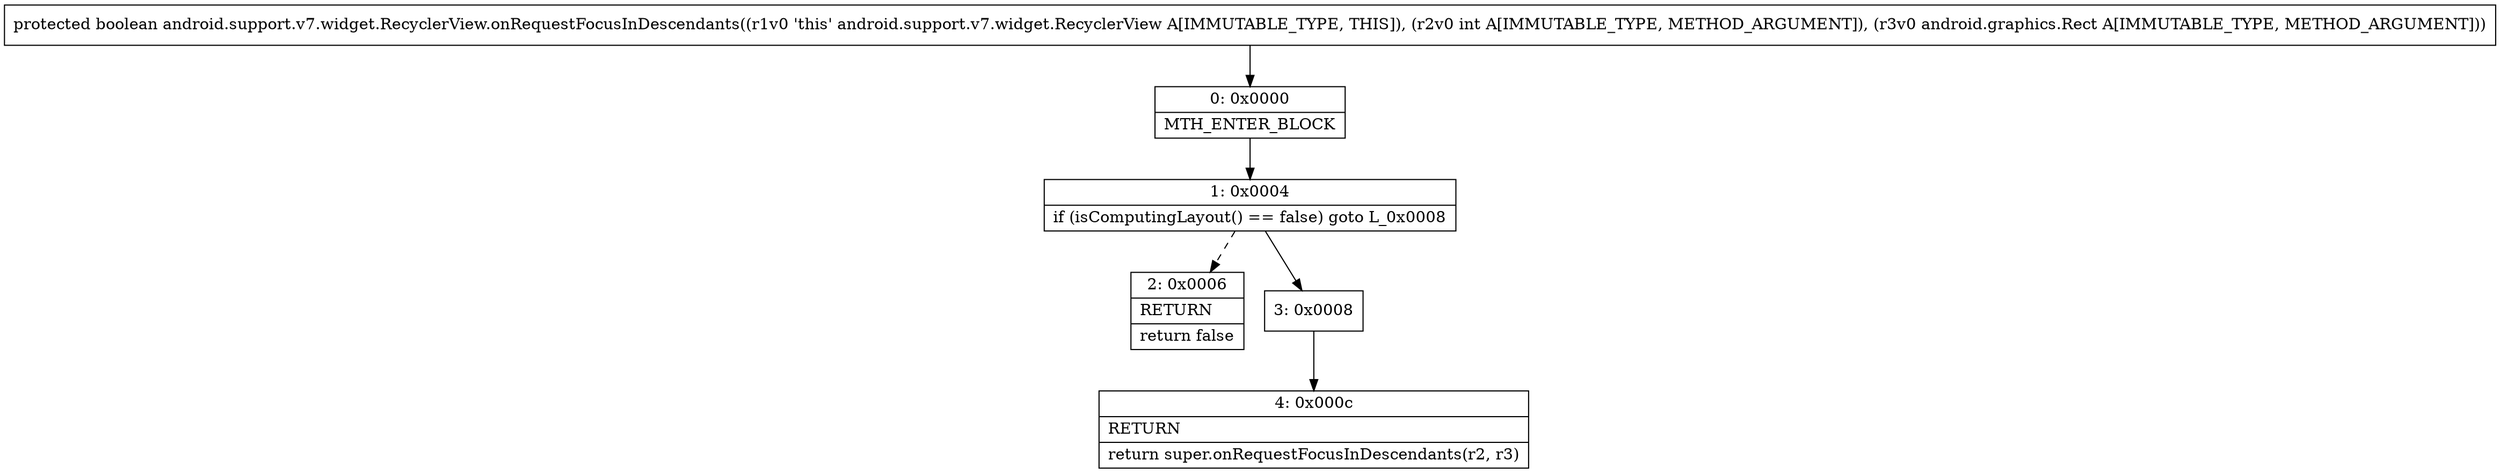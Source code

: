 digraph "CFG forandroid.support.v7.widget.RecyclerView.onRequestFocusInDescendants(ILandroid\/graphics\/Rect;)Z" {
Node_0 [shape=record,label="{0\:\ 0x0000|MTH_ENTER_BLOCK\l}"];
Node_1 [shape=record,label="{1\:\ 0x0004|if (isComputingLayout() == false) goto L_0x0008\l}"];
Node_2 [shape=record,label="{2\:\ 0x0006|RETURN\l|return false\l}"];
Node_3 [shape=record,label="{3\:\ 0x0008}"];
Node_4 [shape=record,label="{4\:\ 0x000c|RETURN\l|return super.onRequestFocusInDescendants(r2, r3)\l}"];
MethodNode[shape=record,label="{protected boolean android.support.v7.widget.RecyclerView.onRequestFocusInDescendants((r1v0 'this' android.support.v7.widget.RecyclerView A[IMMUTABLE_TYPE, THIS]), (r2v0 int A[IMMUTABLE_TYPE, METHOD_ARGUMENT]), (r3v0 android.graphics.Rect A[IMMUTABLE_TYPE, METHOD_ARGUMENT])) }"];
MethodNode -> Node_0;
Node_0 -> Node_1;
Node_1 -> Node_2[style=dashed];
Node_1 -> Node_3;
Node_3 -> Node_4;
}

